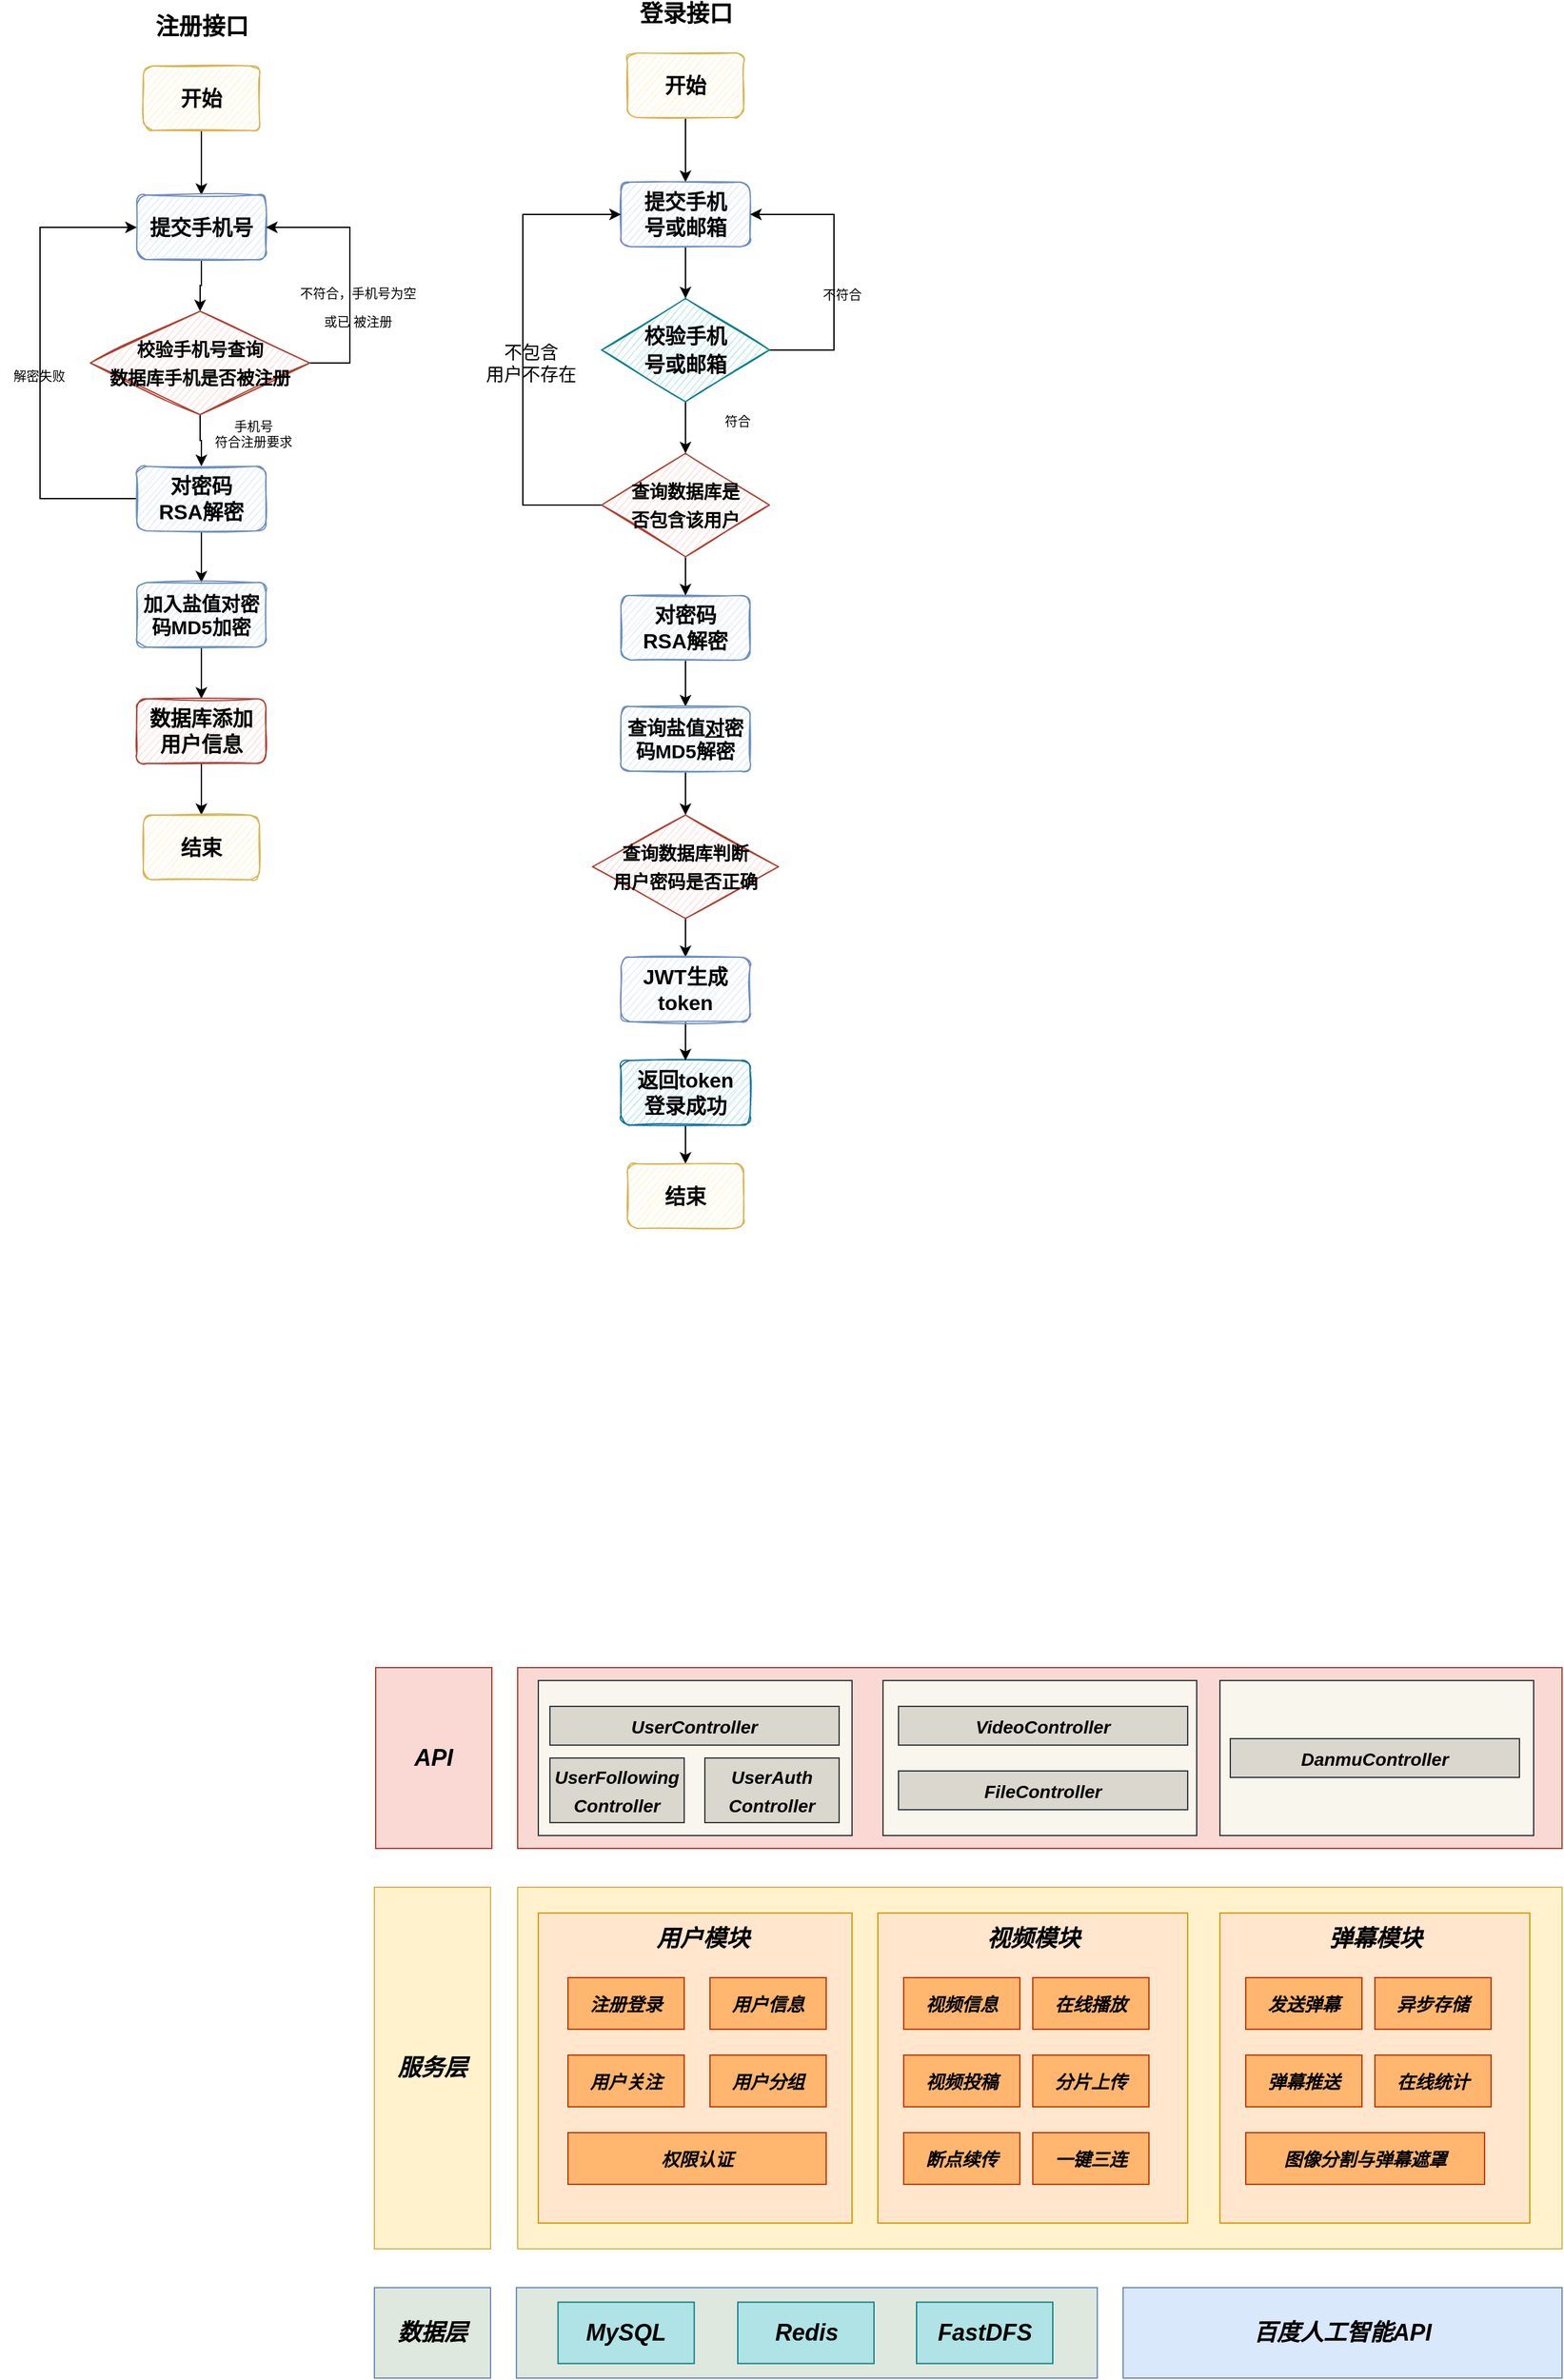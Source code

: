 <mxfile version="20.0.4" type="github">
  <diagram id="UeQkM43qo5BGar94Qf9i" name="Page-1">
    <mxGraphModel dx="1182" dy="635" grid="1" gridSize="10" guides="1" tooltips="1" connect="1" arrows="1" fold="1" page="1" pageScale="1" pageWidth="2339" pageHeight="3300" math="0" shadow="0">
      <root>
        <mxCell id="0" />
        <mxCell id="1" parent="0" />
        <mxCell id="iAKwhCIjb9DUNFZFx7bt-4" style="edgeStyle=orthogonalEdgeStyle;rounded=0;orthogonalLoop=1;jettySize=auto;html=1;exitX=0.5;exitY=1;exitDx=0;exitDy=0;entryX=0.5;entryY=0;entryDx=0;entryDy=0;fontSize=18;" parent="1" source="iAKwhCIjb9DUNFZFx7bt-1" target="iAKwhCIjb9DUNFZFx7bt-2" edge="1">
          <mxGeometry relative="1" as="geometry" />
        </mxCell>
        <mxCell id="iAKwhCIjb9DUNFZFx7bt-1" value="&lt;font size=&quot;1&quot;&gt;&lt;b style=&quot;font-size: 16px&quot;&gt;开始&lt;/b&gt;&lt;/font&gt;" style="rounded=1;whiteSpace=wrap;html=1;fillColor=#fff2cc;strokeColor=#d6b656;shadow=0;sketch=1;" parent="1" vertex="1">
          <mxGeometry x="221" y="100" width="90" height="50" as="geometry" />
        </mxCell>
        <mxCell id="iAKwhCIjb9DUNFZFx7bt-5" value="" style="edgeStyle=orthogonalEdgeStyle;rounded=0;orthogonalLoop=1;jettySize=auto;html=1;fontSize=18;" parent="1" source="iAKwhCIjb9DUNFZFx7bt-2" target="iAKwhCIjb9DUNFZFx7bt-3" edge="1">
          <mxGeometry relative="1" as="geometry" />
        </mxCell>
        <mxCell id="iAKwhCIjb9DUNFZFx7bt-2" value="&lt;font size=&quot;1&quot;&gt;&lt;b style=&quot;font-size: 16px&quot;&gt;提交手机号&lt;/b&gt;&lt;/font&gt;" style="rounded=1;whiteSpace=wrap;html=1;fillColor=#dae8fc;strokeColor=#6c8ebf;shadow=0;sketch=1;" parent="1" vertex="1">
          <mxGeometry x="216" y="200" width="100" height="50" as="geometry" />
        </mxCell>
        <mxCell id="iAKwhCIjb9DUNFZFx7bt-6" style="edgeStyle=orthogonalEdgeStyle;rounded=0;orthogonalLoop=1;jettySize=auto;html=1;entryX=1;entryY=0.5;entryDx=0;entryDy=0;fontSize=18;" parent="1" source="iAKwhCIjb9DUNFZFx7bt-3" target="iAKwhCIjb9DUNFZFx7bt-2" edge="1">
          <mxGeometry relative="1" as="geometry">
            <Array as="points">
              <mxPoint x="381" y="330" />
              <mxPoint x="381" y="225" />
            </Array>
          </mxGeometry>
        </mxCell>
        <mxCell id="iAKwhCIjb9DUNFZFx7bt-10" value="" style="edgeStyle=orthogonalEdgeStyle;rounded=0;orthogonalLoop=1;jettySize=auto;html=1;fontSize=10;" parent="1" source="iAKwhCIjb9DUNFZFx7bt-3" target="iAKwhCIjb9DUNFZFx7bt-8" edge="1">
          <mxGeometry relative="1" as="geometry" />
        </mxCell>
        <mxCell id="iAKwhCIjb9DUNFZFx7bt-3" value="&lt;b style=&quot;font-size: 14px&quot;&gt;&lt;font style=&quot;font-size: 14px&quot;&gt;校验手机号查询&lt;br&gt;数据库手机是否被注册&lt;br&gt;&lt;/font&gt;&lt;/b&gt;" style="rhombus;whiteSpace=wrap;html=1;shadow=0;sketch=1;fontSize=18;fillColor=#fad9d5;strokeColor=#ae4132;" parent="1" vertex="1">
          <mxGeometry x="180" y="290" width="170" height="80" as="geometry" />
        </mxCell>
        <mxCell id="iAKwhCIjb9DUNFZFx7bt-7" value="&lt;font style=&quot;font-size: 10px&quot;&gt;不符合，手机号为空&lt;br&gt;或已 被注册&lt;/font&gt;" style="text;html=1;align=center;verticalAlign=middle;resizable=0;points=[];autosize=1;strokeColor=none;fillColor=none;fontSize=18;" parent="1" vertex="1">
          <mxGeometry x="327" y="260" width="120" height="50" as="geometry" />
        </mxCell>
        <mxCell id="iAKwhCIjb9DUNFZFx7bt-11" style="edgeStyle=orthogonalEdgeStyle;rounded=0;orthogonalLoop=1;jettySize=auto;html=1;entryX=0;entryY=0.5;entryDx=0;entryDy=0;fontSize=10;" parent="1" source="iAKwhCIjb9DUNFZFx7bt-8" target="iAKwhCIjb9DUNFZFx7bt-2" edge="1">
          <mxGeometry relative="1" as="geometry">
            <Array as="points">
              <mxPoint x="141" y="435" />
              <mxPoint x="141" y="225" />
            </Array>
          </mxGeometry>
        </mxCell>
        <mxCell id="iAKwhCIjb9DUNFZFx7bt-17" value="" style="edgeStyle=orthogonalEdgeStyle;rounded=0;orthogonalLoop=1;jettySize=auto;html=1;fontSize=10;" parent="1" source="iAKwhCIjb9DUNFZFx7bt-8" target="iAKwhCIjb9DUNFZFx7bt-16" edge="1">
          <mxGeometry relative="1" as="geometry" />
        </mxCell>
        <mxCell id="iAKwhCIjb9DUNFZFx7bt-8" value="&lt;font style=&quot;font-size: 16px&quot;&gt;&lt;b&gt;对密码&lt;br&gt;RSA解密&lt;/b&gt;&lt;/font&gt;" style="rounded=1;whiteSpace=wrap;html=1;fillColor=#dae8fc;strokeColor=#6c8ebf;shadow=0;sketch=1;" parent="1" vertex="1">
          <mxGeometry x="216" y="410" width="100" height="50" as="geometry" />
        </mxCell>
        <mxCell id="iAKwhCIjb9DUNFZFx7bt-12" value="解密失败" style="text;html=1;align=center;verticalAlign=middle;resizable=0;points=[];autosize=1;strokeColor=none;fillColor=none;fontSize=10;" parent="1" vertex="1">
          <mxGeometry x="110" y="330" width="60" height="20" as="geometry" />
        </mxCell>
        <mxCell id="iAKwhCIjb9DUNFZFx7bt-15" value="手机号&lt;br&gt;符合注册要求" style="text;html=1;align=center;verticalAlign=middle;resizable=0;points=[];autosize=1;strokeColor=none;fillColor=none;fontSize=10;" parent="1" vertex="1">
          <mxGeometry x="261" y="370" width="90" height="30" as="geometry" />
        </mxCell>
        <mxCell id="iAKwhCIjb9DUNFZFx7bt-19" value="" style="edgeStyle=orthogonalEdgeStyle;rounded=0;orthogonalLoop=1;jettySize=auto;html=1;fontSize=10;" parent="1" source="iAKwhCIjb9DUNFZFx7bt-16" target="iAKwhCIjb9DUNFZFx7bt-18" edge="1">
          <mxGeometry relative="1" as="geometry" />
        </mxCell>
        <mxCell id="iAKwhCIjb9DUNFZFx7bt-16" value="&lt;font style=&quot;font-size: 15px&quot;&gt;&lt;b&gt;加入盐值对密&lt;br&gt;码MD5加密&lt;/b&gt;&lt;/font&gt;" style="rounded=1;whiteSpace=wrap;html=1;fillColor=#dae8fc;strokeColor=#6c8ebf;shadow=0;sketch=1;" parent="1" vertex="1">
          <mxGeometry x="216" y="500" width="100" height="50" as="geometry" />
        </mxCell>
        <mxCell id="iAKwhCIjb9DUNFZFx7bt-21" value="" style="edgeStyle=orthogonalEdgeStyle;rounded=0;orthogonalLoop=1;jettySize=auto;html=1;fontSize=10;" parent="1" source="iAKwhCIjb9DUNFZFx7bt-18" target="iAKwhCIjb9DUNFZFx7bt-20" edge="1">
          <mxGeometry relative="1" as="geometry" />
        </mxCell>
        <mxCell id="iAKwhCIjb9DUNFZFx7bt-18" value="&lt;span style=&quot;font-size: 16px&quot;&gt;&lt;b&gt;数据库添加&lt;br&gt;用户信息&lt;/b&gt;&lt;/span&gt;" style="rounded=1;whiteSpace=wrap;html=1;fillColor=#fad9d5;strokeColor=#ae4132;shadow=0;sketch=1;" parent="1" vertex="1">
          <mxGeometry x="216" y="590" width="100" height="50" as="geometry" />
        </mxCell>
        <mxCell id="iAKwhCIjb9DUNFZFx7bt-20" value="&lt;font size=&quot;1&quot;&gt;&lt;b style=&quot;font-size: 16px&quot;&gt;结束&lt;/b&gt;&lt;/font&gt;" style="rounded=1;whiteSpace=wrap;html=1;fillColor=#fff2cc;strokeColor=#d6b656;shadow=0;sketch=1;" parent="1" vertex="1">
          <mxGeometry x="221" y="680" width="90" height="50" as="geometry" />
        </mxCell>
        <mxCell id="iAKwhCIjb9DUNFZFx7bt-22" value="&lt;b&gt;&lt;font style=&quot;font-size: 18px&quot;&gt;注册接口&lt;/font&gt;&lt;/b&gt;" style="text;html=1;align=center;verticalAlign=middle;resizable=0;points=[];autosize=1;strokeColor=none;fillColor=none;fontSize=10;" parent="1" vertex="1">
          <mxGeometry x="221" y="60" width="90" height="20" as="geometry" />
        </mxCell>
        <mxCell id="iAKwhCIjb9DUNFZFx7bt-23" style="edgeStyle=orthogonalEdgeStyle;rounded=0;orthogonalLoop=1;jettySize=auto;html=1;exitX=0.5;exitY=1;exitDx=0;exitDy=0;entryX=0.5;entryY=0;entryDx=0;entryDy=0;fontSize=18;" parent="1" source="iAKwhCIjb9DUNFZFx7bt-24" target="iAKwhCIjb9DUNFZFx7bt-26" edge="1">
          <mxGeometry relative="1" as="geometry" />
        </mxCell>
        <mxCell id="iAKwhCIjb9DUNFZFx7bt-24" value="&lt;font size=&quot;1&quot;&gt;&lt;b style=&quot;font-size: 16px&quot;&gt;开始&lt;/b&gt;&lt;/font&gt;" style="rounded=1;whiteSpace=wrap;html=1;fillColor=#fff2cc;strokeColor=#d6b656;shadow=0;sketch=1;" parent="1" vertex="1">
          <mxGeometry x="596" y="90" width="90" height="50" as="geometry" />
        </mxCell>
        <mxCell id="iAKwhCIjb9DUNFZFx7bt-25" value="" style="edgeStyle=orthogonalEdgeStyle;rounded=0;orthogonalLoop=1;jettySize=auto;html=1;fontSize=18;" parent="1" source="iAKwhCIjb9DUNFZFx7bt-26" target="iAKwhCIjb9DUNFZFx7bt-29" edge="1">
          <mxGeometry relative="1" as="geometry" />
        </mxCell>
        <mxCell id="iAKwhCIjb9DUNFZFx7bt-26" value="&lt;font size=&quot;1&quot;&gt;&lt;b style=&quot;font-size: 16px&quot;&gt;提交手机&lt;br&gt;号或邮箱&lt;/b&gt;&lt;/font&gt;" style="rounded=1;whiteSpace=wrap;html=1;fillColor=#dae8fc;strokeColor=#6c8ebf;shadow=0;sketch=1;" parent="1" vertex="1">
          <mxGeometry x="591" y="190" width="100" height="50" as="geometry" />
        </mxCell>
        <mxCell id="iAKwhCIjb9DUNFZFx7bt-27" style="edgeStyle=orthogonalEdgeStyle;rounded=0;orthogonalLoop=1;jettySize=auto;html=1;entryX=1;entryY=0.5;entryDx=0;entryDy=0;fontSize=18;" parent="1" source="iAKwhCIjb9DUNFZFx7bt-29" target="iAKwhCIjb9DUNFZFx7bt-26" edge="1">
          <mxGeometry relative="1" as="geometry">
            <Array as="points">
              <mxPoint x="756" y="320" />
              <mxPoint x="756" y="215" />
            </Array>
          </mxGeometry>
        </mxCell>
        <mxCell id="iAKwhCIjb9DUNFZFx7bt-28" value="" style="edgeStyle=orthogonalEdgeStyle;rounded=0;orthogonalLoop=1;jettySize=auto;html=1;fontSize=10;" parent="1" source="iAKwhCIjb9DUNFZFx7bt-29" edge="1">
          <mxGeometry relative="1" as="geometry">
            <mxPoint x="641" y="400" as="targetPoint" />
          </mxGeometry>
        </mxCell>
        <mxCell id="iAKwhCIjb9DUNFZFx7bt-29" value="&lt;b&gt;&lt;font style=&quot;font-size: 16px&quot;&gt;校验手机&lt;br&gt;号或邮箱&lt;/font&gt;&lt;/b&gt;" style="rhombus;whiteSpace=wrap;html=1;shadow=0;sketch=1;fontSize=18;fillColor=#b0e3e6;strokeColor=#0e8088;" parent="1" vertex="1">
          <mxGeometry x="576" y="280" width="130" height="80" as="geometry" />
        </mxCell>
        <mxCell id="iAKwhCIjb9DUNFZFx7bt-30" value="&lt;font style=&quot;font-size: 10px&quot;&gt;不符合&lt;br&gt;&lt;/font&gt;" style="text;html=1;align=center;verticalAlign=middle;resizable=0;points=[];autosize=1;strokeColor=none;fillColor=none;fontSize=18;" parent="1" vertex="1">
          <mxGeometry x="737" y="260" width="50" height="30" as="geometry" />
        </mxCell>
        <mxCell id="iAKwhCIjb9DUNFZFx7bt-35" value="符合" style="text;html=1;align=center;verticalAlign=middle;resizable=0;points=[];autosize=1;strokeColor=none;fillColor=none;fontSize=10;" parent="1" vertex="1">
          <mxGeometry x="661" y="365" width="40" height="20" as="geometry" />
        </mxCell>
        <mxCell id="iAKwhCIjb9DUNFZFx7bt-58" value="" style="edgeStyle=orthogonalEdgeStyle;rounded=0;orthogonalLoop=1;jettySize=auto;html=1;fontSize=16;" parent="1" source="iAKwhCIjb9DUNFZFx7bt-39" target="iAKwhCIjb9DUNFZFx7bt-40" edge="1">
          <mxGeometry relative="1" as="geometry" />
        </mxCell>
        <mxCell id="iAKwhCIjb9DUNFZFx7bt-39" value="&lt;span style=&quot;font-size: 16px&quot;&gt;&lt;b&gt;返回token&lt;br&gt;登录成功&lt;/b&gt;&lt;/span&gt;" style="rounded=1;whiteSpace=wrap;html=1;fillColor=#b1ddf0;strokeColor=#10739e;shadow=0;sketch=1;" parent="1" vertex="1">
          <mxGeometry x="591" y="870" width="100" height="50" as="geometry" />
        </mxCell>
        <mxCell id="iAKwhCIjb9DUNFZFx7bt-40" value="&lt;font size=&quot;1&quot;&gt;&lt;b style=&quot;font-size: 16px&quot;&gt;结束&lt;/b&gt;&lt;/font&gt;" style="rounded=1;whiteSpace=wrap;html=1;fillColor=#fff2cc;strokeColor=#d6b656;shadow=0;sketch=1;" parent="1" vertex="1">
          <mxGeometry x="596" y="950" width="90" height="50" as="geometry" />
        </mxCell>
        <mxCell id="iAKwhCIjb9DUNFZFx7bt-41" value="&lt;b&gt;&lt;font style=&quot;font-size: 18px&quot;&gt;登录接口&lt;/font&gt;&lt;/b&gt;" style="text;html=1;align=center;verticalAlign=middle;resizable=0;points=[];autosize=1;strokeColor=none;fillColor=none;fontSize=10;" parent="1" vertex="1">
          <mxGeometry x="596" y="50" width="90" height="20" as="geometry" />
        </mxCell>
        <mxCell id="iAKwhCIjb9DUNFZFx7bt-51" value="" style="edgeStyle=orthogonalEdgeStyle;rounded=0;orthogonalLoop=1;jettySize=auto;html=1;fontSize=15;" parent="1" source="iAKwhCIjb9DUNFZFx7bt-42" target="iAKwhCIjb9DUNFZFx7bt-47" edge="1">
          <mxGeometry relative="1" as="geometry" />
        </mxCell>
        <mxCell id="iAKwhCIjb9DUNFZFx7bt-42" value="&lt;font style=&quot;font-size: 16px&quot;&gt;&lt;b&gt;对密码&lt;br&gt;RSA解密&lt;/b&gt;&lt;/font&gt;" style="rounded=1;whiteSpace=wrap;html=1;fillColor=#dae8fc;strokeColor=#6c8ebf;shadow=0;sketch=1;" parent="1" vertex="1">
          <mxGeometry x="591" y="510" width="100" height="50" as="geometry" />
        </mxCell>
        <mxCell id="iAKwhCIjb9DUNFZFx7bt-44" style="edgeStyle=orthogonalEdgeStyle;rounded=0;orthogonalLoop=1;jettySize=auto;html=1;entryX=0;entryY=0.5;entryDx=0;entryDy=0;fontSize=14;" parent="1" source="iAKwhCIjb9DUNFZFx7bt-43" target="iAKwhCIjb9DUNFZFx7bt-26" edge="1">
          <mxGeometry relative="1" as="geometry">
            <Array as="points">
              <mxPoint x="515" y="440" />
              <mxPoint x="515" y="215" />
            </Array>
          </mxGeometry>
        </mxCell>
        <mxCell id="iAKwhCIjb9DUNFZFx7bt-50" value="" style="edgeStyle=orthogonalEdgeStyle;rounded=0;orthogonalLoop=1;jettySize=auto;html=1;fontSize=15;" parent="1" source="iAKwhCIjb9DUNFZFx7bt-43" target="iAKwhCIjb9DUNFZFx7bt-42" edge="1">
          <mxGeometry relative="1" as="geometry" />
        </mxCell>
        <mxCell id="iAKwhCIjb9DUNFZFx7bt-43" value="&lt;b style=&quot;font-size: 14px&quot;&gt;&lt;font style=&quot;font-size: 14px&quot;&gt;查询数据库是&lt;br&gt;否包含该用户&lt;/font&gt;&lt;/b&gt;" style="rhombus;whiteSpace=wrap;html=1;shadow=0;sketch=1;fontSize=18;fillColor=#fad9d5;strokeColor=#ae4132;" parent="1" vertex="1">
          <mxGeometry x="576" y="400" width="130" height="80" as="geometry" />
        </mxCell>
        <mxCell id="iAKwhCIjb9DUNFZFx7bt-45" value="不包含&lt;br&gt;用户不存在" style="text;html=1;align=center;verticalAlign=middle;resizable=0;points=[];autosize=1;strokeColor=none;fillColor=none;fontSize=14;" parent="1" vertex="1">
          <mxGeometry x="476" y="310" width="90" height="40" as="geometry" />
        </mxCell>
        <mxCell id="iAKwhCIjb9DUNFZFx7bt-55" value="" style="edgeStyle=orthogonalEdgeStyle;rounded=0;orthogonalLoop=1;jettySize=auto;html=1;fontSize=15;" parent="1" source="iAKwhCIjb9DUNFZFx7bt-47" target="iAKwhCIjb9DUNFZFx7bt-54" edge="1">
          <mxGeometry relative="1" as="geometry" />
        </mxCell>
        <mxCell id="iAKwhCIjb9DUNFZFx7bt-47" value="&lt;font style=&quot;font-size: 15px&quot;&gt;&lt;b&gt;查询盐值&lt;u&gt;对&lt;/u&gt;密码MD5解密&lt;/b&gt;&lt;/font&gt;" style="rounded=1;whiteSpace=wrap;html=1;fillColor=#dae8fc;strokeColor=#6c8ebf;shadow=0;sketch=1;" parent="1" vertex="1">
          <mxGeometry x="591" y="596" width="100" height="50" as="geometry" />
        </mxCell>
        <mxCell id="iAKwhCIjb9DUNFZFx7bt-57" value="" style="edgeStyle=orthogonalEdgeStyle;rounded=0;orthogonalLoop=1;jettySize=auto;html=1;fontSize=16;" parent="1" source="iAKwhCIjb9DUNFZFx7bt-54" target="iAKwhCIjb9DUNFZFx7bt-56" edge="1">
          <mxGeometry relative="1" as="geometry" />
        </mxCell>
        <mxCell id="iAKwhCIjb9DUNFZFx7bt-54" value="&lt;span style=&quot;font-size: 14px&quot;&gt;&lt;b&gt;查询数据库判断&lt;br&gt;用户密码是否正确&lt;/b&gt;&lt;/span&gt;" style="rhombus;whiteSpace=wrap;html=1;shadow=0;sketch=1;fontSize=18;fillColor=#fad9d5;strokeColor=#ae4132;" parent="1" vertex="1">
          <mxGeometry x="569" y="680" width="144" height="80" as="geometry" />
        </mxCell>
        <mxCell id="iAKwhCIjb9DUNFZFx7bt-59" value="" style="edgeStyle=orthogonalEdgeStyle;rounded=0;orthogonalLoop=1;jettySize=auto;html=1;fontSize=16;" parent="1" source="iAKwhCIjb9DUNFZFx7bt-56" target="iAKwhCIjb9DUNFZFx7bt-39" edge="1">
          <mxGeometry relative="1" as="geometry" />
        </mxCell>
        <mxCell id="iAKwhCIjb9DUNFZFx7bt-56" value="&lt;b&gt;&lt;font style=&quot;font-size: 16px&quot;&gt;JWT生成token&lt;/font&gt;&lt;/b&gt;" style="rounded=1;whiteSpace=wrap;html=1;fillColor=#dae8fc;strokeColor=#6c8ebf;shadow=0;sketch=1;" parent="1" vertex="1">
          <mxGeometry x="591" y="790" width="100" height="50" as="geometry" />
        </mxCell>
        <mxCell id="yT3HRpjEHb8qlZwtEEsA-1" value="" style="rounded=0;whiteSpace=wrap;html=1;fillColor=#DFE8DF;strokeColor=#6c8ebf;sketch=0;glass=0;shadow=0;" parent="1" vertex="1">
          <mxGeometry x="510" y="1820" width="450" height="70" as="geometry" />
        </mxCell>
        <mxCell id="yT3HRpjEHb8qlZwtEEsA-2" value="&lt;span style=&quot;font-size: 18px;&quot;&gt;&lt;b&gt;&lt;i&gt;数据层&lt;/i&gt;&lt;/b&gt;&lt;/span&gt;" style="rounded=0;whiteSpace=wrap;html=1;fillColor=#DFE8DF;strokeColor=#6c8ebf;sketch=0;" parent="1" vertex="1">
          <mxGeometry x="400" y="1820" width="90" height="70" as="geometry" />
        </mxCell>
        <mxCell id="yT3HRpjEHb8qlZwtEEsA-3" value="" style="rounded=0;whiteSpace=wrap;html=1;fillColor=#fff2cc;strokeColor=#d6b656;sketch=0;" parent="1" vertex="1">
          <mxGeometry x="511" y="1510" width="809" height="280" as="geometry" />
        </mxCell>
        <mxCell id="yT3HRpjEHb8qlZwtEEsA-6" value="&lt;b&gt;&lt;font style=&quot;font-size: 18px;&quot;&gt;&lt;i&gt;服务层&lt;/i&gt;&lt;/font&gt;&lt;/b&gt;" style="rounded=0;whiteSpace=wrap;html=1;fillColor=#fff2cc;strokeColor=#d6b656;sketch=0;" parent="1" vertex="1">
          <mxGeometry x="400" y="1510" width="90" height="280" as="geometry" />
        </mxCell>
        <mxCell id="yT3HRpjEHb8qlZwtEEsA-7" value="" style="rounded=0;whiteSpace=wrap;html=1;fillColor=#fad9d5;strokeColor=#ae4132;sketch=0;glass=0;shadow=0;" parent="1" vertex="1">
          <mxGeometry x="511" y="1340" width="809" height="140" as="geometry" />
        </mxCell>
        <mxCell id="yT3HRpjEHb8qlZwtEEsA-8" value="&lt;b&gt;&lt;font style=&quot;font-size: 18px;&quot;&gt;&lt;i&gt;API&lt;/i&gt;&lt;/font&gt;&lt;/b&gt;" style="rounded=0;whiteSpace=wrap;html=1;fillColor=#fad9d5;strokeColor=#ae4132;sketch=0;" parent="1" vertex="1">
          <mxGeometry x="401" y="1340" width="90" height="140" as="geometry" />
        </mxCell>
        <mxCell id="yT3HRpjEHb8qlZwtEEsA-9" value="" style="rounded=0;whiteSpace=wrap;html=1;shadow=0;glass=0;sketch=0;fontSize=18;strokeColor=#d79b00;fillColor=#ffe6cc;" parent="1" vertex="1">
          <mxGeometry x="527" y="1530" width="243" height="240" as="geometry" />
        </mxCell>
        <mxCell id="yT3HRpjEHb8qlZwtEEsA-10" value="&lt;b&gt;&lt;i&gt;用户模块&lt;/i&gt;&lt;/b&gt;" style="text;html=1;align=center;verticalAlign=middle;resizable=0;points=[];autosize=1;strokeColor=none;fillColor=none;fontSize=18;" parent="1" vertex="1">
          <mxGeometry x="603.5" y="1530" width="100" height="40" as="geometry" />
        </mxCell>
        <mxCell id="yT3HRpjEHb8qlZwtEEsA-13" value="" style="rounded=0;whiteSpace=wrap;html=1;shadow=0;glass=0;sketch=0;fontSize=18;strokeColor=#d79b00;fillColor=#ffe6cc;" parent="1" vertex="1">
          <mxGeometry x="790" y="1530" width="240" height="240" as="geometry" />
        </mxCell>
        <mxCell id="yT3HRpjEHb8qlZwtEEsA-15" value="&lt;span style=&quot;font-size: 14px;&quot;&gt;&lt;b&gt;&lt;i&gt;用户信息&lt;/i&gt;&lt;/b&gt;&lt;/span&gt;" style="rounded=0;whiteSpace=wrap;html=1;shadow=0;glass=0;sketch=0;fontSize=18;strokeColor=#C73500;fillColor=#FFB66E;fontColor=#000000;" parent="1" vertex="1">
          <mxGeometry x="660" y="1580" width="90" height="40" as="geometry" />
        </mxCell>
        <mxCell id="yT3HRpjEHb8qlZwtEEsA-19" value="&lt;b&gt;&lt;i&gt;&lt;font style=&quot;font-size: 14px;&quot;&gt;注册登录&lt;/font&gt;&lt;/i&gt;&lt;/b&gt;" style="rounded=0;whiteSpace=wrap;html=1;shadow=0;glass=0;sketch=0;fontSize=18;strokeColor=#C73500;fillColor=#FFB66E;fontColor=#000000;" parent="1" vertex="1">
          <mxGeometry x="550" y="1580" width="90" height="40" as="geometry" />
        </mxCell>
        <mxCell id="yT3HRpjEHb8qlZwtEEsA-20" value="&lt;b&gt;&lt;i&gt;&lt;font style=&quot;font-size: 14px;&quot;&gt;用户关注&lt;/font&gt;&lt;/i&gt;&lt;/b&gt;" style="rounded=0;whiteSpace=wrap;html=1;shadow=0;glass=0;sketch=0;fontSize=18;strokeColor=#C73500;fillColor=#FFB66E;fontColor=#000000;" parent="1" vertex="1">
          <mxGeometry x="550" y="1640" width="90" height="40" as="geometry" />
        </mxCell>
        <mxCell id="yT3HRpjEHb8qlZwtEEsA-21" value="&lt;b&gt;&lt;i&gt;&lt;font style=&quot;font-size: 14px;&quot;&gt;用户分组&lt;/font&gt;&lt;/i&gt;&lt;/b&gt;" style="rounded=0;whiteSpace=wrap;html=1;shadow=0;glass=0;sketch=0;fontSize=18;strokeColor=#C73500;fillColor=#FFB66E;fontColor=#000000;" parent="1" vertex="1">
          <mxGeometry x="660" y="1640" width="90" height="40" as="geometry" />
        </mxCell>
        <mxCell id="yT3HRpjEHb8qlZwtEEsA-23" value="&lt;span style=&quot;font-size: 14px;&quot;&gt;&lt;b&gt;&lt;i&gt;权限认证&lt;/i&gt;&lt;/b&gt;&lt;/span&gt;" style="rounded=0;whiteSpace=wrap;html=1;shadow=0;glass=0;sketch=0;fontSize=18;strokeColor=#C73500;fillColor=#FFB66E;fontColor=#000000;" parent="1" vertex="1">
          <mxGeometry x="550" y="1700" width="200" height="40" as="geometry" />
        </mxCell>
        <mxCell id="yT3HRpjEHb8qlZwtEEsA-12" value="&lt;b&gt;&lt;i&gt;视频模块&lt;/i&gt;&lt;/b&gt;" style="text;html=1;align=center;verticalAlign=middle;resizable=0;points=[];autosize=1;strokeColor=none;fillColor=none;fontSize=18;shadow=0;" parent="1" vertex="1">
          <mxGeometry x="860" y="1530" width="100" height="40" as="geometry" />
        </mxCell>
        <mxCell id="yT3HRpjEHb8qlZwtEEsA-25" value="&lt;b&gt;&lt;i&gt;&lt;font style=&quot;font-size: 14px;&quot;&gt;视频信息&lt;/font&gt;&lt;/i&gt;&lt;/b&gt;" style="rounded=0;whiteSpace=wrap;html=1;shadow=0;glass=0;sketch=0;fontSize=18;strokeColor=#C73500;fillColor=#FFB66E;fontColor=#000000;" parent="1" vertex="1">
          <mxGeometry x="810" y="1580" width="90" height="40" as="geometry" />
        </mxCell>
        <mxCell id="yT3HRpjEHb8qlZwtEEsA-26" value="&lt;b&gt;&lt;i&gt;&lt;font style=&quot;font-size: 14px;&quot;&gt;在线播放&lt;/font&gt;&lt;/i&gt;&lt;/b&gt;" style="rounded=0;whiteSpace=wrap;html=1;shadow=0;glass=0;sketch=0;fontSize=18;strokeColor=#C73500;fillColor=#FFB66E;fontColor=#000000;" parent="1" vertex="1">
          <mxGeometry x="910" y="1580" width="90" height="40" as="geometry" />
        </mxCell>
        <mxCell id="lgSB3-Vlw5ZPmdAyP7NT-1" value="&lt;span style=&quot;font-size: 14px;&quot;&gt;&lt;b&gt;&lt;i&gt;视频投稿&lt;/i&gt;&lt;/b&gt;&lt;/span&gt;" style="rounded=0;whiteSpace=wrap;html=1;shadow=0;glass=0;sketch=0;fontSize=18;strokeColor=#C73500;fillColor=#FFB66E;fontColor=#000000;" vertex="1" parent="1">
          <mxGeometry x="810" y="1640" width="90" height="40" as="geometry" />
        </mxCell>
        <mxCell id="lgSB3-Vlw5ZPmdAyP7NT-2" value="&lt;span style=&quot;font-size: 14px;&quot;&gt;&lt;b&gt;&lt;i&gt;分片上传&lt;/i&gt;&lt;/b&gt;&lt;/span&gt;" style="rounded=0;whiteSpace=wrap;html=1;shadow=0;glass=0;sketch=0;fontSize=18;strokeColor=#C73500;fillColor=#FFB66E;fontColor=#000000;" vertex="1" parent="1">
          <mxGeometry x="910" y="1640" width="90" height="40" as="geometry" />
        </mxCell>
        <mxCell id="lgSB3-Vlw5ZPmdAyP7NT-3" value="&lt;span style=&quot;font-size: 14px;&quot;&gt;&lt;b&gt;&lt;i&gt;断点续传&lt;/i&gt;&lt;/b&gt;&lt;/span&gt;" style="rounded=0;whiteSpace=wrap;html=1;shadow=0;glass=0;sketch=0;fontSize=18;strokeColor=#C73500;fillColor=#FFB66E;fontColor=#000000;" vertex="1" parent="1">
          <mxGeometry x="810" y="1700" width="90" height="40" as="geometry" />
        </mxCell>
        <mxCell id="lgSB3-Vlw5ZPmdAyP7NT-4" value="&lt;span style=&quot;font-size: 14px;&quot;&gt;&lt;b&gt;&lt;i&gt;一键三连&lt;/i&gt;&lt;/b&gt;&lt;/span&gt;" style="rounded=0;whiteSpace=wrap;html=1;shadow=0;glass=0;sketch=0;fontSize=18;strokeColor=#C73500;fillColor=#FFB66E;fontColor=#000000;" vertex="1" parent="1">
          <mxGeometry x="910" y="1700" width="90" height="40" as="geometry" />
        </mxCell>
        <mxCell id="lgSB3-Vlw5ZPmdAyP7NT-5" value="" style="rounded=0;whiteSpace=wrap;html=1;shadow=0;glass=0;sketch=0;fontSize=18;strokeColor=#d79b00;fillColor=#ffe6cc;" vertex="1" parent="1">
          <mxGeometry x="1055" y="1530" width="240" height="240" as="geometry" />
        </mxCell>
        <mxCell id="lgSB3-Vlw5ZPmdAyP7NT-6" value="&lt;b&gt;&lt;i&gt;弹幕模块&lt;/i&gt;&lt;/b&gt;" style="text;html=1;align=center;verticalAlign=middle;resizable=0;points=[];autosize=1;strokeColor=none;fillColor=none;fontSize=18;shadow=0;" vertex="1" parent="1">
          <mxGeometry x="1125" y="1530" width="100" height="40" as="geometry" />
        </mxCell>
        <mxCell id="lgSB3-Vlw5ZPmdAyP7NT-7" value="&lt;b&gt;&lt;i&gt;&lt;font style=&quot;font-size: 14px;&quot;&gt;发送弹幕&lt;/font&gt;&lt;/i&gt;&lt;/b&gt;" style="rounded=0;whiteSpace=wrap;html=1;shadow=0;glass=0;sketch=0;fontSize=18;strokeColor=#C73500;fillColor=#FFB66E;fontColor=#000000;" vertex="1" parent="1">
          <mxGeometry x="1075" y="1580" width="90" height="40" as="geometry" />
        </mxCell>
        <mxCell id="lgSB3-Vlw5ZPmdAyP7NT-8" value="&lt;b&gt;&lt;i&gt;&lt;font style=&quot;font-size: 14px;&quot;&gt;异步存储&lt;/font&gt;&lt;/i&gt;&lt;/b&gt;" style="rounded=0;whiteSpace=wrap;html=1;shadow=0;glass=0;sketch=0;fontSize=18;strokeColor=#C73500;fillColor=#FFB66E;fontColor=#000000;" vertex="1" parent="1">
          <mxGeometry x="1175" y="1580" width="90" height="40" as="geometry" />
        </mxCell>
        <mxCell id="lgSB3-Vlw5ZPmdAyP7NT-9" value="&lt;span style=&quot;font-size: 14px;&quot;&gt;&lt;b&gt;&lt;i&gt;弹幕推送&lt;/i&gt;&lt;/b&gt;&lt;/span&gt;" style="rounded=0;whiteSpace=wrap;html=1;shadow=0;glass=0;sketch=0;fontSize=18;strokeColor=#C73500;fillColor=#FFB66E;fontColor=#000000;" vertex="1" parent="1">
          <mxGeometry x="1075" y="1640" width="90" height="40" as="geometry" />
        </mxCell>
        <mxCell id="lgSB3-Vlw5ZPmdAyP7NT-10" value="&lt;span style=&quot;font-size: 14px;&quot;&gt;&lt;b&gt;&lt;i&gt;在线统计&lt;/i&gt;&lt;/b&gt;&lt;/span&gt;" style="rounded=0;whiteSpace=wrap;html=1;shadow=0;glass=0;sketch=0;fontSize=18;strokeColor=#C73500;fillColor=#FFB66E;fontColor=#000000;" vertex="1" parent="1">
          <mxGeometry x="1175" y="1640" width="90" height="40" as="geometry" />
        </mxCell>
        <mxCell id="lgSB3-Vlw5ZPmdAyP7NT-11" value="&lt;span style=&quot;font-size: 14px;&quot;&gt;&lt;b&gt;&lt;i&gt;图像分割与弹幕遮罩&lt;/i&gt;&lt;/b&gt;&lt;/span&gt;" style="rounded=0;whiteSpace=wrap;html=1;shadow=0;glass=0;sketch=0;fontSize=18;strokeColor=#C73500;fillColor=#FFB66E;fontColor=#000000;" vertex="1" parent="1">
          <mxGeometry x="1075" y="1700" width="185" height="40" as="geometry" />
        </mxCell>
        <mxCell id="lgSB3-Vlw5ZPmdAyP7NT-15" value="&lt;b&gt;&lt;i&gt;FastDFS&lt;/i&gt;&lt;/b&gt;" style="rounded=0;whiteSpace=wrap;html=1;shadow=0;glass=0;sketch=0;fontSize=18;strokeColor=#0e8088;fillColor=#b0e3e6;" vertex="1" parent="1">
          <mxGeometry x="820" y="1831.25" width="105.5" height="47.5" as="geometry" />
        </mxCell>
        <mxCell id="lgSB3-Vlw5ZPmdAyP7NT-16" value="&lt;b&gt;&lt;i&gt;MySQL&lt;/i&gt;&lt;/b&gt;" style="rounded=0;whiteSpace=wrap;html=1;shadow=0;glass=0;sketch=0;fontSize=18;strokeColor=#0e8088;fillColor=#b0e3e6;" vertex="1" parent="1">
          <mxGeometry x="542.25" y="1831.25" width="105.5" height="47.5" as="geometry" />
        </mxCell>
        <mxCell id="lgSB3-Vlw5ZPmdAyP7NT-17" value="&lt;b&gt;&lt;i&gt;Redis&lt;/i&gt;&lt;/b&gt;" style="rounded=0;whiteSpace=wrap;html=1;shadow=0;glass=0;sketch=0;fontSize=18;strokeColor=#0e8088;fillColor=#b0e3e6;" vertex="1" parent="1">
          <mxGeometry x="681.5" y="1831.25" width="105.5" height="47.5" as="geometry" />
        </mxCell>
        <mxCell id="lgSB3-Vlw5ZPmdAyP7NT-18" value="&lt;font style=&quot;font-size: 18px;&quot;&gt;&lt;b&gt;&lt;i&gt;百度人工智能API&lt;/i&gt;&lt;/b&gt;&lt;/font&gt;" style="rounded=0;whiteSpace=wrap;html=1;fillColor=#dae8fc;strokeColor=#6c8ebf;sketch=0;glass=0;shadow=0;" vertex="1" parent="1">
          <mxGeometry x="980" y="1820" width="340" height="70" as="geometry" />
        </mxCell>
        <mxCell id="lgSB3-Vlw5ZPmdAyP7NT-25" value="" style="rounded=0;whiteSpace=wrap;html=1;shadow=0;glass=0;sketch=0;fontSize=18;fillColor=#f9f7ed;strokeColor=#36393d;" vertex="1" parent="1">
          <mxGeometry x="527" y="1350" width="243" height="120" as="geometry" />
        </mxCell>
        <mxCell id="lgSB3-Vlw5ZPmdAyP7NT-26" value="&lt;b&gt;&lt;i&gt;&lt;font style=&quot;font-size: 14px;&quot;&gt;UserController&lt;/font&gt;&lt;/i&gt;&lt;/b&gt;" style="rounded=0;whiteSpace=wrap;html=1;shadow=0;glass=0;sketch=0;fontSize=18;strokeColor=#36393d;fillColor=#D9D7CE;" vertex="1" parent="1">
          <mxGeometry x="536" y="1370" width="224" height="30" as="geometry" />
        </mxCell>
        <mxCell id="lgSB3-Vlw5ZPmdAyP7NT-27" value="&lt;b&gt;&lt;i&gt;&lt;font style=&quot;font-size: 14px;&quot;&gt;UserFollowing&lt;br&gt;Controller&lt;/font&gt;&lt;/i&gt;&lt;/b&gt;" style="rounded=0;whiteSpace=wrap;html=1;shadow=0;glass=0;sketch=0;fontSize=18;strokeColor=#36393d;fillColor=#D9D7CE;" vertex="1" parent="1">
          <mxGeometry x="536" y="1410" width="104" height="50" as="geometry" />
        </mxCell>
        <mxCell id="lgSB3-Vlw5ZPmdAyP7NT-28" value="&lt;b&gt;&lt;i&gt;&lt;font style=&quot;font-size: 14px;&quot;&gt;UserAuth&lt;br&gt;Controller&lt;/font&gt;&lt;/i&gt;&lt;/b&gt;" style="rounded=0;whiteSpace=wrap;html=1;shadow=0;glass=0;sketch=0;fontSize=18;strokeColor=#36393d;fillColor=#D9D7CE;" vertex="1" parent="1">
          <mxGeometry x="656" y="1410" width="104" height="50" as="geometry" />
        </mxCell>
        <mxCell id="lgSB3-Vlw5ZPmdAyP7NT-29" value="" style="rounded=0;whiteSpace=wrap;html=1;shadow=0;glass=0;sketch=0;fontSize=18;fillColor=#f9f7ed;strokeColor=#36393d;" vertex="1" parent="1">
          <mxGeometry x="794" y="1350" width="243" height="120" as="geometry" />
        </mxCell>
        <mxCell id="lgSB3-Vlw5ZPmdAyP7NT-30" value="&lt;b&gt;&lt;i&gt;&lt;font style=&quot;font-size: 14px;&quot;&gt;VideoController&lt;/font&gt;&lt;/i&gt;&lt;/b&gt;" style="rounded=0;whiteSpace=wrap;html=1;shadow=0;glass=0;sketch=0;fontSize=18;strokeColor=#36393d;fillColor=#D9D7CE;" vertex="1" parent="1">
          <mxGeometry x="806" y="1370" width="224" height="30" as="geometry" />
        </mxCell>
        <mxCell id="lgSB3-Vlw5ZPmdAyP7NT-33" value="&lt;b&gt;&lt;i&gt;&lt;font style=&quot;font-size: 14px;&quot;&gt;FileController&lt;/font&gt;&lt;/i&gt;&lt;/b&gt;" style="rounded=0;whiteSpace=wrap;html=1;shadow=0;glass=0;sketch=0;fontSize=18;strokeColor=#36393d;fillColor=#D9D7CE;" vertex="1" parent="1">
          <mxGeometry x="806" y="1420" width="224" height="30" as="geometry" />
        </mxCell>
        <mxCell id="lgSB3-Vlw5ZPmdAyP7NT-34" value="" style="rounded=0;whiteSpace=wrap;html=1;shadow=0;glass=0;sketch=0;fontSize=18;fillColor=#f9f7ed;strokeColor=#36393d;" vertex="1" parent="1">
          <mxGeometry x="1055" y="1350" width="243" height="120" as="geometry" />
        </mxCell>
        <mxCell id="lgSB3-Vlw5ZPmdAyP7NT-35" value="&lt;b&gt;&lt;i&gt;&lt;font style=&quot;font-size: 14px;&quot;&gt;DanmuController&lt;/font&gt;&lt;/i&gt;&lt;/b&gt;" style="rounded=0;whiteSpace=wrap;html=1;shadow=0;glass=0;sketch=0;fontSize=18;strokeColor=#36393d;fillColor=#D9D7CE;" vertex="1" parent="1">
          <mxGeometry x="1063" y="1395" width="224" height="30" as="geometry" />
        </mxCell>
      </root>
    </mxGraphModel>
  </diagram>
</mxfile>
